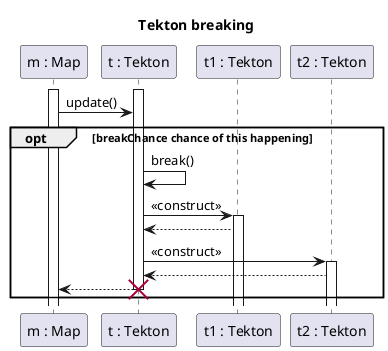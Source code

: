 @startuml TektonBreak
title Tekton breaking

participant "m : Map" as M
participant "t : Tekton" as T
participant "t1 : Tekton" as T1
participant "t2 : Tekton" as T2

activate T
activate M

M->T : update()
opt breakChance chance of this happening
T->T : break()
T->T1 : <<construct>>
activate T1
T1-->T

T->T2 : <<construct>>
activate T2
T2-->T

T-->M
destroy T
end


@enduml